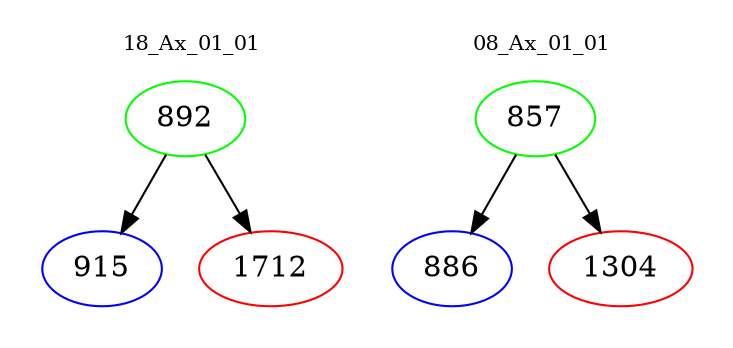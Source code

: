 digraph{
subgraph cluster_0 {
color = white
label = "18_Ax_01_01";
fontsize=10;
T0_892 [label="892", color="green"]
T0_892 -> T0_915 [color="black"]
T0_915 [label="915", color="blue"]
T0_892 -> T0_1712 [color="black"]
T0_1712 [label="1712", color="red"]
}
subgraph cluster_1 {
color = white
label = "08_Ax_01_01";
fontsize=10;
T1_857 [label="857", color="green"]
T1_857 -> T1_886 [color="black"]
T1_886 [label="886", color="blue"]
T1_857 -> T1_1304 [color="black"]
T1_1304 [label="1304", color="red"]
}
}
